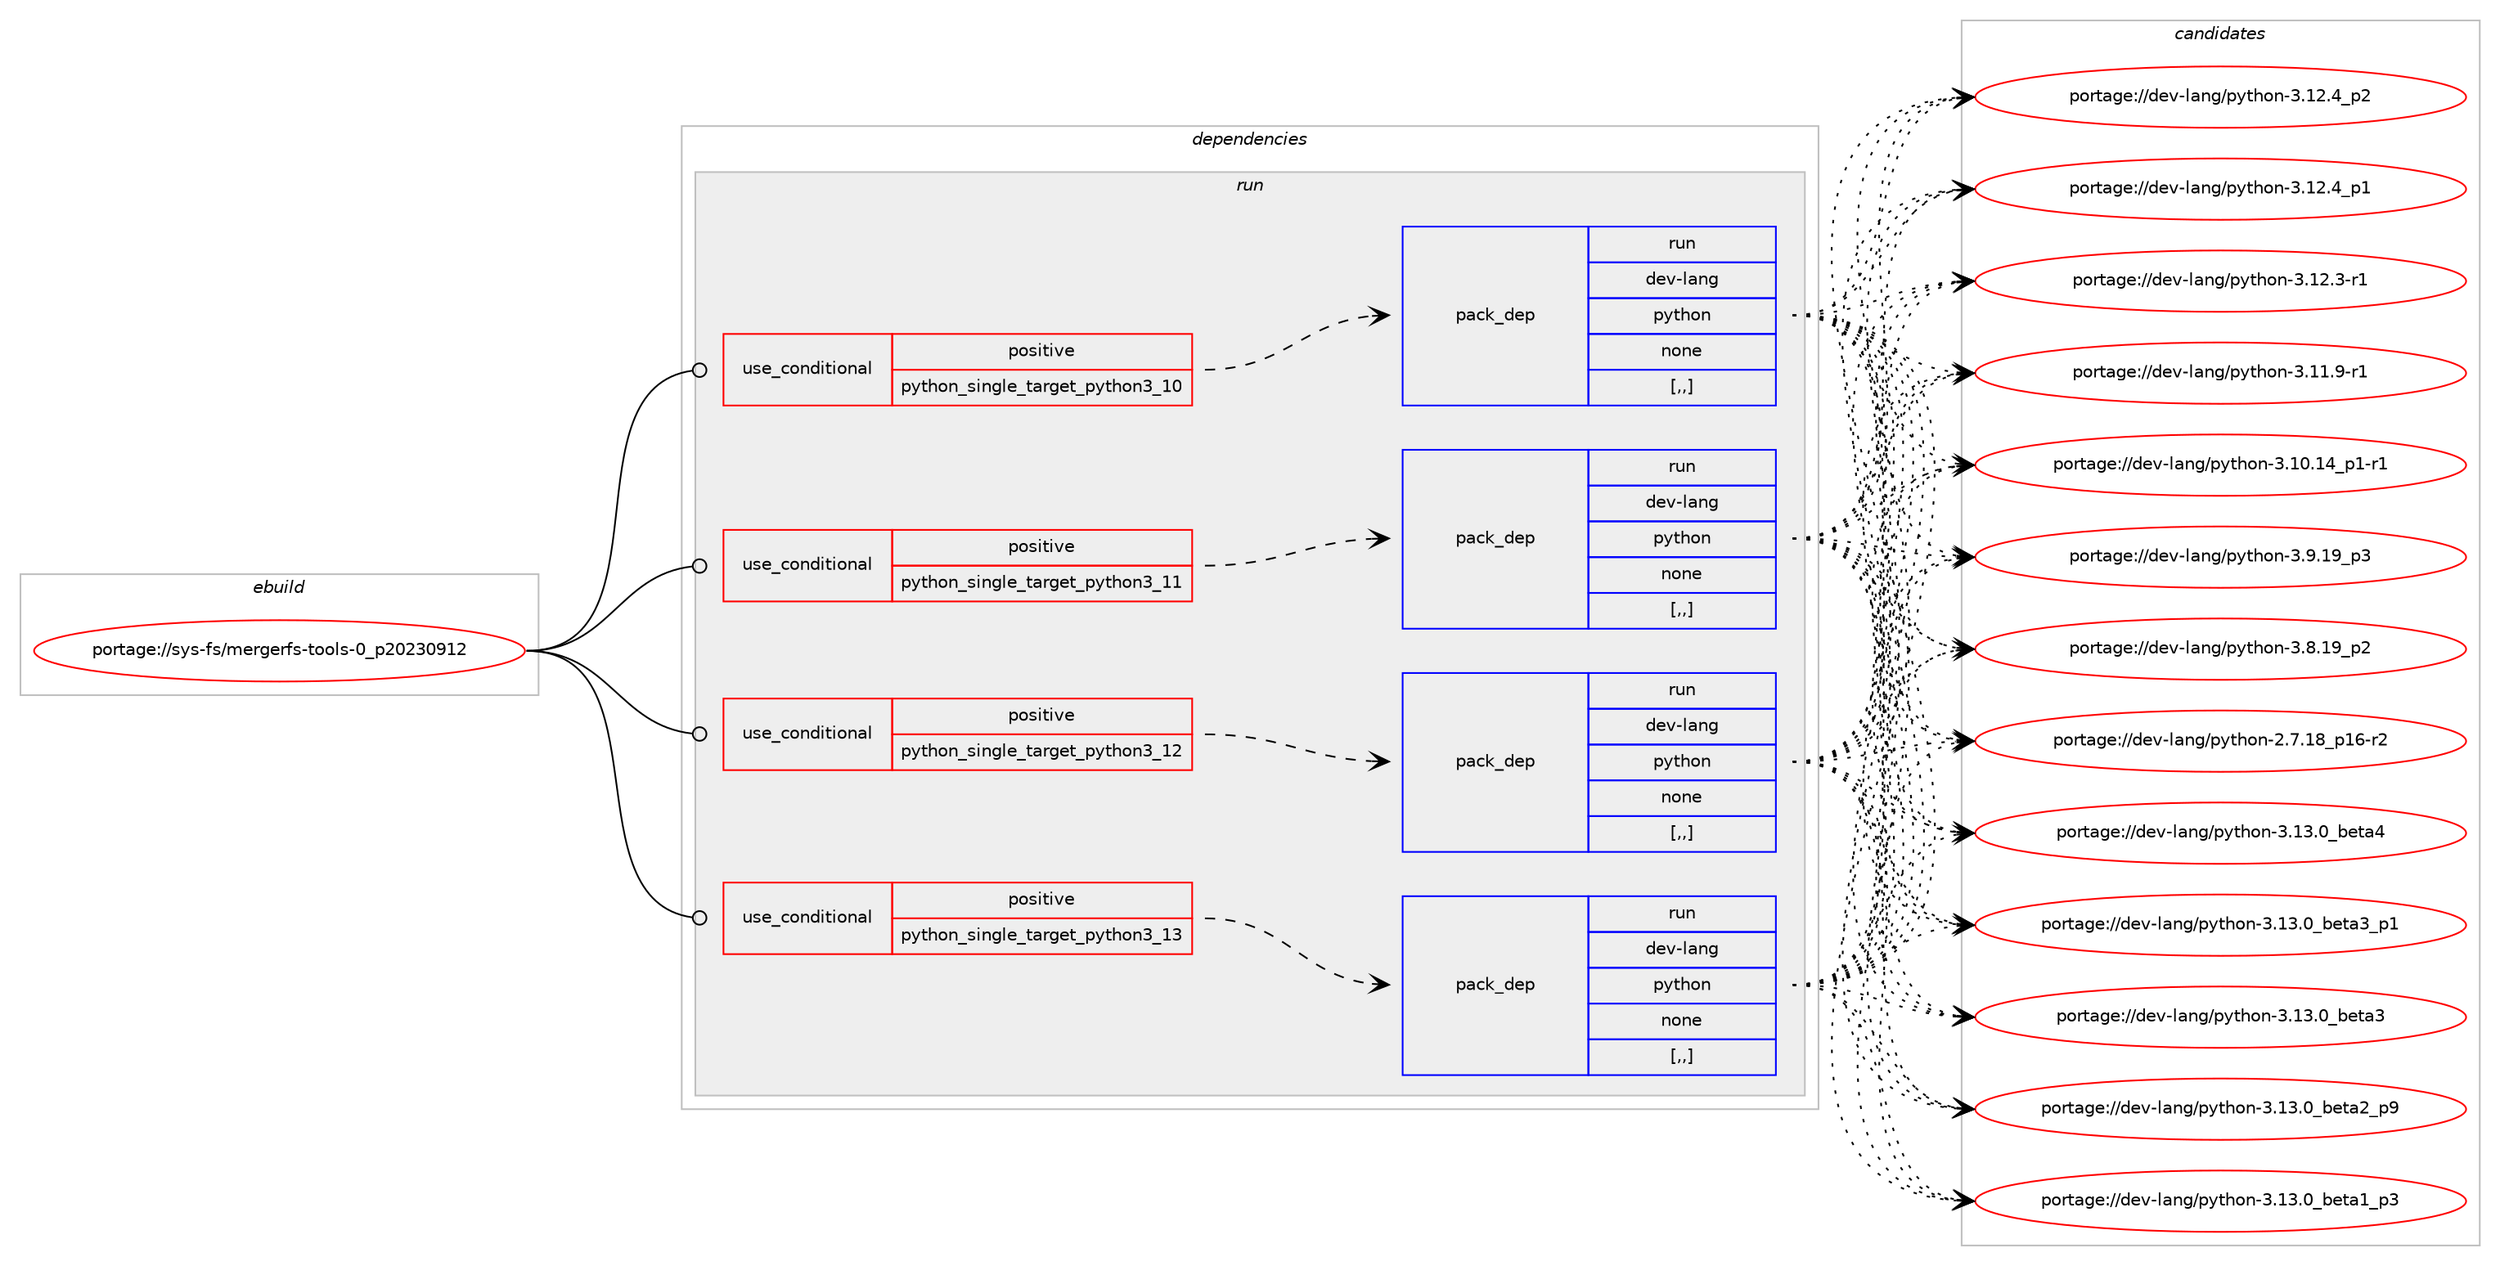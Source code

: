 digraph prolog {

# *************
# Graph options
# *************

newrank=true;
concentrate=true;
compound=true;
graph [rankdir=LR,fontname=Helvetica,fontsize=10,ranksep=1.5];#, ranksep=2.5, nodesep=0.2];
edge  [arrowhead=vee];
node  [fontname=Helvetica,fontsize=10];

# **********
# The ebuild
# **********

subgraph cluster_leftcol {
color=gray;
label=<<i>ebuild</i>>;
id [label="portage://sys-fs/mergerfs-tools-0_p20230912", color=red, width=4, href="../sys-fs/mergerfs-tools-0_p20230912.svg"];
}

# ****************
# The dependencies
# ****************

subgraph cluster_midcol {
color=gray;
label=<<i>dependencies</i>>;
subgraph cluster_compile {
fillcolor="#eeeeee";
style=filled;
label=<<i>compile</i>>;
}
subgraph cluster_compileandrun {
fillcolor="#eeeeee";
style=filled;
label=<<i>compile and run</i>>;
}
subgraph cluster_run {
fillcolor="#eeeeee";
style=filled;
label=<<i>run</i>>;
subgraph cond116313 {
dependency436671 [label=<<TABLE BORDER="0" CELLBORDER="1" CELLSPACING="0" CELLPADDING="4"><TR><TD ROWSPAN="3" CELLPADDING="10">use_conditional</TD></TR><TR><TD>positive</TD></TR><TR><TD>python_single_target_python3_10</TD></TR></TABLE>>, shape=none, color=red];
subgraph pack317389 {
dependency436672 [label=<<TABLE BORDER="0" CELLBORDER="1" CELLSPACING="0" CELLPADDING="4" WIDTH="220"><TR><TD ROWSPAN="6" CELLPADDING="30">pack_dep</TD></TR><TR><TD WIDTH="110">run</TD></TR><TR><TD>dev-lang</TD></TR><TR><TD>python</TD></TR><TR><TD>none</TD></TR><TR><TD>[,,]</TD></TR></TABLE>>, shape=none, color=blue];
}
dependency436671:e -> dependency436672:w [weight=20,style="dashed",arrowhead="vee"];
}
id:e -> dependency436671:w [weight=20,style="solid",arrowhead="odot"];
subgraph cond116314 {
dependency436673 [label=<<TABLE BORDER="0" CELLBORDER="1" CELLSPACING="0" CELLPADDING="4"><TR><TD ROWSPAN="3" CELLPADDING="10">use_conditional</TD></TR><TR><TD>positive</TD></TR><TR><TD>python_single_target_python3_11</TD></TR></TABLE>>, shape=none, color=red];
subgraph pack317390 {
dependency436674 [label=<<TABLE BORDER="0" CELLBORDER="1" CELLSPACING="0" CELLPADDING="4" WIDTH="220"><TR><TD ROWSPAN="6" CELLPADDING="30">pack_dep</TD></TR><TR><TD WIDTH="110">run</TD></TR><TR><TD>dev-lang</TD></TR><TR><TD>python</TD></TR><TR><TD>none</TD></TR><TR><TD>[,,]</TD></TR></TABLE>>, shape=none, color=blue];
}
dependency436673:e -> dependency436674:w [weight=20,style="dashed",arrowhead="vee"];
}
id:e -> dependency436673:w [weight=20,style="solid",arrowhead="odot"];
subgraph cond116315 {
dependency436675 [label=<<TABLE BORDER="0" CELLBORDER="1" CELLSPACING="0" CELLPADDING="4"><TR><TD ROWSPAN="3" CELLPADDING="10">use_conditional</TD></TR><TR><TD>positive</TD></TR><TR><TD>python_single_target_python3_12</TD></TR></TABLE>>, shape=none, color=red];
subgraph pack317391 {
dependency436676 [label=<<TABLE BORDER="0" CELLBORDER="1" CELLSPACING="0" CELLPADDING="4" WIDTH="220"><TR><TD ROWSPAN="6" CELLPADDING="30">pack_dep</TD></TR><TR><TD WIDTH="110">run</TD></TR><TR><TD>dev-lang</TD></TR><TR><TD>python</TD></TR><TR><TD>none</TD></TR><TR><TD>[,,]</TD></TR></TABLE>>, shape=none, color=blue];
}
dependency436675:e -> dependency436676:w [weight=20,style="dashed",arrowhead="vee"];
}
id:e -> dependency436675:w [weight=20,style="solid",arrowhead="odot"];
subgraph cond116316 {
dependency436677 [label=<<TABLE BORDER="0" CELLBORDER="1" CELLSPACING="0" CELLPADDING="4"><TR><TD ROWSPAN="3" CELLPADDING="10">use_conditional</TD></TR><TR><TD>positive</TD></TR><TR><TD>python_single_target_python3_13</TD></TR></TABLE>>, shape=none, color=red];
subgraph pack317392 {
dependency436678 [label=<<TABLE BORDER="0" CELLBORDER="1" CELLSPACING="0" CELLPADDING="4" WIDTH="220"><TR><TD ROWSPAN="6" CELLPADDING="30">pack_dep</TD></TR><TR><TD WIDTH="110">run</TD></TR><TR><TD>dev-lang</TD></TR><TR><TD>python</TD></TR><TR><TD>none</TD></TR><TR><TD>[,,]</TD></TR></TABLE>>, shape=none, color=blue];
}
dependency436677:e -> dependency436678:w [weight=20,style="dashed",arrowhead="vee"];
}
id:e -> dependency436677:w [weight=20,style="solid",arrowhead="odot"];
}
}

# **************
# The candidates
# **************

subgraph cluster_choices {
rank=same;
color=gray;
label=<<i>candidates</i>>;

subgraph choice317389 {
color=black;
nodesep=1;
choice1001011184510897110103471121211161041111104551464951464895981011169752 [label="portage://dev-lang/python-3.13.0_beta4", color=red, width=4,href="../dev-lang/python-3.13.0_beta4.svg"];
choice10010111845108971101034711212111610411111045514649514648959810111697519511249 [label="portage://dev-lang/python-3.13.0_beta3_p1", color=red, width=4,href="../dev-lang/python-3.13.0_beta3_p1.svg"];
choice1001011184510897110103471121211161041111104551464951464895981011169751 [label="portage://dev-lang/python-3.13.0_beta3", color=red, width=4,href="../dev-lang/python-3.13.0_beta3.svg"];
choice10010111845108971101034711212111610411111045514649514648959810111697509511257 [label="portage://dev-lang/python-3.13.0_beta2_p9", color=red, width=4,href="../dev-lang/python-3.13.0_beta2_p9.svg"];
choice10010111845108971101034711212111610411111045514649514648959810111697499511251 [label="portage://dev-lang/python-3.13.0_beta1_p3", color=red, width=4,href="../dev-lang/python-3.13.0_beta1_p3.svg"];
choice100101118451089711010347112121116104111110455146495046529511250 [label="portage://dev-lang/python-3.12.4_p2", color=red, width=4,href="../dev-lang/python-3.12.4_p2.svg"];
choice100101118451089711010347112121116104111110455146495046529511249 [label="portage://dev-lang/python-3.12.4_p1", color=red, width=4,href="../dev-lang/python-3.12.4_p1.svg"];
choice100101118451089711010347112121116104111110455146495046514511449 [label="portage://dev-lang/python-3.12.3-r1", color=red, width=4,href="../dev-lang/python-3.12.3-r1.svg"];
choice100101118451089711010347112121116104111110455146494946574511449 [label="portage://dev-lang/python-3.11.9-r1", color=red, width=4,href="../dev-lang/python-3.11.9-r1.svg"];
choice100101118451089711010347112121116104111110455146494846495295112494511449 [label="portage://dev-lang/python-3.10.14_p1-r1", color=red, width=4,href="../dev-lang/python-3.10.14_p1-r1.svg"];
choice100101118451089711010347112121116104111110455146574649579511251 [label="portage://dev-lang/python-3.9.19_p3", color=red, width=4,href="../dev-lang/python-3.9.19_p3.svg"];
choice100101118451089711010347112121116104111110455146564649579511250 [label="portage://dev-lang/python-3.8.19_p2", color=red, width=4,href="../dev-lang/python-3.8.19_p2.svg"];
choice100101118451089711010347112121116104111110455046554649569511249544511450 [label="portage://dev-lang/python-2.7.18_p16-r2", color=red, width=4,href="../dev-lang/python-2.7.18_p16-r2.svg"];
dependency436672:e -> choice1001011184510897110103471121211161041111104551464951464895981011169752:w [style=dotted,weight="100"];
dependency436672:e -> choice10010111845108971101034711212111610411111045514649514648959810111697519511249:w [style=dotted,weight="100"];
dependency436672:e -> choice1001011184510897110103471121211161041111104551464951464895981011169751:w [style=dotted,weight="100"];
dependency436672:e -> choice10010111845108971101034711212111610411111045514649514648959810111697509511257:w [style=dotted,weight="100"];
dependency436672:e -> choice10010111845108971101034711212111610411111045514649514648959810111697499511251:w [style=dotted,weight="100"];
dependency436672:e -> choice100101118451089711010347112121116104111110455146495046529511250:w [style=dotted,weight="100"];
dependency436672:e -> choice100101118451089711010347112121116104111110455146495046529511249:w [style=dotted,weight="100"];
dependency436672:e -> choice100101118451089711010347112121116104111110455146495046514511449:w [style=dotted,weight="100"];
dependency436672:e -> choice100101118451089711010347112121116104111110455146494946574511449:w [style=dotted,weight="100"];
dependency436672:e -> choice100101118451089711010347112121116104111110455146494846495295112494511449:w [style=dotted,weight="100"];
dependency436672:e -> choice100101118451089711010347112121116104111110455146574649579511251:w [style=dotted,weight="100"];
dependency436672:e -> choice100101118451089711010347112121116104111110455146564649579511250:w [style=dotted,weight="100"];
dependency436672:e -> choice100101118451089711010347112121116104111110455046554649569511249544511450:w [style=dotted,weight="100"];
}
subgraph choice317390 {
color=black;
nodesep=1;
choice1001011184510897110103471121211161041111104551464951464895981011169752 [label="portage://dev-lang/python-3.13.0_beta4", color=red, width=4,href="../dev-lang/python-3.13.0_beta4.svg"];
choice10010111845108971101034711212111610411111045514649514648959810111697519511249 [label="portage://dev-lang/python-3.13.0_beta3_p1", color=red, width=4,href="../dev-lang/python-3.13.0_beta3_p1.svg"];
choice1001011184510897110103471121211161041111104551464951464895981011169751 [label="portage://dev-lang/python-3.13.0_beta3", color=red, width=4,href="../dev-lang/python-3.13.0_beta3.svg"];
choice10010111845108971101034711212111610411111045514649514648959810111697509511257 [label="portage://dev-lang/python-3.13.0_beta2_p9", color=red, width=4,href="../dev-lang/python-3.13.0_beta2_p9.svg"];
choice10010111845108971101034711212111610411111045514649514648959810111697499511251 [label="portage://dev-lang/python-3.13.0_beta1_p3", color=red, width=4,href="../dev-lang/python-3.13.0_beta1_p3.svg"];
choice100101118451089711010347112121116104111110455146495046529511250 [label="portage://dev-lang/python-3.12.4_p2", color=red, width=4,href="../dev-lang/python-3.12.4_p2.svg"];
choice100101118451089711010347112121116104111110455146495046529511249 [label="portage://dev-lang/python-3.12.4_p1", color=red, width=4,href="../dev-lang/python-3.12.4_p1.svg"];
choice100101118451089711010347112121116104111110455146495046514511449 [label="portage://dev-lang/python-3.12.3-r1", color=red, width=4,href="../dev-lang/python-3.12.3-r1.svg"];
choice100101118451089711010347112121116104111110455146494946574511449 [label="portage://dev-lang/python-3.11.9-r1", color=red, width=4,href="../dev-lang/python-3.11.9-r1.svg"];
choice100101118451089711010347112121116104111110455146494846495295112494511449 [label="portage://dev-lang/python-3.10.14_p1-r1", color=red, width=4,href="../dev-lang/python-3.10.14_p1-r1.svg"];
choice100101118451089711010347112121116104111110455146574649579511251 [label="portage://dev-lang/python-3.9.19_p3", color=red, width=4,href="../dev-lang/python-3.9.19_p3.svg"];
choice100101118451089711010347112121116104111110455146564649579511250 [label="portage://dev-lang/python-3.8.19_p2", color=red, width=4,href="../dev-lang/python-3.8.19_p2.svg"];
choice100101118451089711010347112121116104111110455046554649569511249544511450 [label="portage://dev-lang/python-2.7.18_p16-r2", color=red, width=4,href="../dev-lang/python-2.7.18_p16-r2.svg"];
dependency436674:e -> choice1001011184510897110103471121211161041111104551464951464895981011169752:w [style=dotted,weight="100"];
dependency436674:e -> choice10010111845108971101034711212111610411111045514649514648959810111697519511249:w [style=dotted,weight="100"];
dependency436674:e -> choice1001011184510897110103471121211161041111104551464951464895981011169751:w [style=dotted,weight="100"];
dependency436674:e -> choice10010111845108971101034711212111610411111045514649514648959810111697509511257:w [style=dotted,weight="100"];
dependency436674:e -> choice10010111845108971101034711212111610411111045514649514648959810111697499511251:w [style=dotted,weight="100"];
dependency436674:e -> choice100101118451089711010347112121116104111110455146495046529511250:w [style=dotted,weight="100"];
dependency436674:e -> choice100101118451089711010347112121116104111110455146495046529511249:w [style=dotted,weight="100"];
dependency436674:e -> choice100101118451089711010347112121116104111110455146495046514511449:w [style=dotted,weight="100"];
dependency436674:e -> choice100101118451089711010347112121116104111110455146494946574511449:w [style=dotted,weight="100"];
dependency436674:e -> choice100101118451089711010347112121116104111110455146494846495295112494511449:w [style=dotted,weight="100"];
dependency436674:e -> choice100101118451089711010347112121116104111110455146574649579511251:w [style=dotted,weight="100"];
dependency436674:e -> choice100101118451089711010347112121116104111110455146564649579511250:w [style=dotted,weight="100"];
dependency436674:e -> choice100101118451089711010347112121116104111110455046554649569511249544511450:w [style=dotted,weight="100"];
}
subgraph choice317391 {
color=black;
nodesep=1;
choice1001011184510897110103471121211161041111104551464951464895981011169752 [label="portage://dev-lang/python-3.13.0_beta4", color=red, width=4,href="../dev-lang/python-3.13.0_beta4.svg"];
choice10010111845108971101034711212111610411111045514649514648959810111697519511249 [label="portage://dev-lang/python-3.13.0_beta3_p1", color=red, width=4,href="../dev-lang/python-3.13.0_beta3_p1.svg"];
choice1001011184510897110103471121211161041111104551464951464895981011169751 [label="portage://dev-lang/python-3.13.0_beta3", color=red, width=4,href="../dev-lang/python-3.13.0_beta3.svg"];
choice10010111845108971101034711212111610411111045514649514648959810111697509511257 [label="portage://dev-lang/python-3.13.0_beta2_p9", color=red, width=4,href="../dev-lang/python-3.13.0_beta2_p9.svg"];
choice10010111845108971101034711212111610411111045514649514648959810111697499511251 [label="portage://dev-lang/python-3.13.0_beta1_p3", color=red, width=4,href="../dev-lang/python-3.13.0_beta1_p3.svg"];
choice100101118451089711010347112121116104111110455146495046529511250 [label="portage://dev-lang/python-3.12.4_p2", color=red, width=4,href="../dev-lang/python-3.12.4_p2.svg"];
choice100101118451089711010347112121116104111110455146495046529511249 [label="portage://dev-lang/python-3.12.4_p1", color=red, width=4,href="../dev-lang/python-3.12.4_p1.svg"];
choice100101118451089711010347112121116104111110455146495046514511449 [label="portage://dev-lang/python-3.12.3-r1", color=red, width=4,href="../dev-lang/python-3.12.3-r1.svg"];
choice100101118451089711010347112121116104111110455146494946574511449 [label="portage://dev-lang/python-3.11.9-r1", color=red, width=4,href="../dev-lang/python-3.11.9-r1.svg"];
choice100101118451089711010347112121116104111110455146494846495295112494511449 [label="portage://dev-lang/python-3.10.14_p1-r1", color=red, width=4,href="../dev-lang/python-3.10.14_p1-r1.svg"];
choice100101118451089711010347112121116104111110455146574649579511251 [label="portage://dev-lang/python-3.9.19_p3", color=red, width=4,href="../dev-lang/python-3.9.19_p3.svg"];
choice100101118451089711010347112121116104111110455146564649579511250 [label="portage://dev-lang/python-3.8.19_p2", color=red, width=4,href="../dev-lang/python-3.8.19_p2.svg"];
choice100101118451089711010347112121116104111110455046554649569511249544511450 [label="portage://dev-lang/python-2.7.18_p16-r2", color=red, width=4,href="../dev-lang/python-2.7.18_p16-r2.svg"];
dependency436676:e -> choice1001011184510897110103471121211161041111104551464951464895981011169752:w [style=dotted,weight="100"];
dependency436676:e -> choice10010111845108971101034711212111610411111045514649514648959810111697519511249:w [style=dotted,weight="100"];
dependency436676:e -> choice1001011184510897110103471121211161041111104551464951464895981011169751:w [style=dotted,weight="100"];
dependency436676:e -> choice10010111845108971101034711212111610411111045514649514648959810111697509511257:w [style=dotted,weight="100"];
dependency436676:e -> choice10010111845108971101034711212111610411111045514649514648959810111697499511251:w [style=dotted,weight="100"];
dependency436676:e -> choice100101118451089711010347112121116104111110455146495046529511250:w [style=dotted,weight="100"];
dependency436676:e -> choice100101118451089711010347112121116104111110455146495046529511249:w [style=dotted,weight="100"];
dependency436676:e -> choice100101118451089711010347112121116104111110455146495046514511449:w [style=dotted,weight="100"];
dependency436676:e -> choice100101118451089711010347112121116104111110455146494946574511449:w [style=dotted,weight="100"];
dependency436676:e -> choice100101118451089711010347112121116104111110455146494846495295112494511449:w [style=dotted,weight="100"];
dependency436676:e -> choice100101118451089711010347112121116104111110455146574649579511251:w [style=dotted,weight="100"];
dependency436676:e -> choice100101118451089711010347112121116104111110455146564649579511250:w [style=dotted,weight="100"];
dependency436676:e -> choice100101118451089711010347112121116104111110455046554649569511249544511450:w [style=dotted,weight="100"];
}
subgraph choice317392 {
color=black;
nodesep=1;
choice1001011184510897110103471121211161041111104551464951464895981011169752 [label="portage://dev-lang/python-3.13.0_beta4", color=red, width=4,href="../dev-lang/python-3.13.0_beta4.svg"];
choice10010111845108971101034711212111610411111045514649514648959810111697519511249 [label="portage://dev-lang/python-3.13.0_beta3_p1", color=red, width=4,href="../dev-lang/python-3.13.0_beta3_p1.svg"];
choice1001011184510897110103471121211161041111104551464951464895981011169751 [label="portage://dev-lang/python-3.13.0_beta3", color=red, width=4,href="../dev-lang/python-3.13.0_beta3.svg"];
choice10010111845108971101034711212111610411111045514649514648959810111697509511257 [label="portage://dev-lang/python-3.13.0_beta2_p9", color=red, width=4,href="../dev-lang/python-3.13.0_beta2_p9.svg"];
choice10010111845108971101034711212111610411111045514649514648959810111697499511251 [label="portage://dev-lang/python-3.13.0_beta1_p3", color=red, width=4,href="../dev-lang/python-3.13.0_beta1_p3.svg"];
choice100101118451089711010347112121116104111110455146495046529511250 [label="portage://dev-lang/python-3.12.4_p2", color=red, width=4,href="../dev-lang/python-3.12.4_p2.svg"];
choice100101118451089711010347112121116104111110455146495046529511249 [label="portage://dev-lang/python-3.12.4_p1", color=red, width=4,href="../dev-lang/python-3.12.4_p1.svg"];
choice100101118451089711010347112121116104111110455146495046514511449 [label="portage://dev-lang/python-3.12.3-r1", color=red, width=4,href="../dev-lang/python-3.12.3-r1.svg"];
choice100101118451089711010347112121116104111110455146494946574511449 [label="portage://dev-lang/python-3.11.9-r1", color=red, width=4,href="../dev-lang/python-3.11.9-r1.svg"];
choice100101118451089711010347112121116104111110455146494846495295112494511449 [label="portage://dev-lang/python-3.10.14_p1-r1", color=red, width=4,href="../dev-lang/python-3.10.14_p1-r1.svg"];
choice100101118451089711010347112121116104111110455146574649579511251 [label="portage://dev-lang/python-3.9.19_p3", color=red, width=4,href="../dev-lang/python-3.9.19_p3.svg"];
choice100101118451089711010347112121116104111110455146564649579511250 [label="portage://dev-lang/python-3.8.19_p2", color=red, width=4,href="../dev-lang/python-3.8.19_p2.svg"];
choice100101118451089711010347112121116104111110455046554649569511249544511450 [label="portage://dev-lang/python-2.7.18_p16-r2", color=red, width=4,href="../dev-lang/python-2.7.18_p16-r2.svg"];
dependency436678:e -> choice1001011184510897110103471121211161041111104551464951464895981011169752:w [style=dotted,weight="100"];
dependency436678:e -> choice10010111845108971101034711212111610411111045514649514648959810111697519511249:w [style=dotted,weight="100"];
dependency436678:e -> choice1001011184510897110103471121211161041111104551464951464895981011169751:w [style=dotted,weight="100"];
dependency436678:e -> choice10010111845108971101034711212111610411111045514649514648959810111697509511257:w [style=dotted,weight="100"];
dependency436678:e -> choice10010111845108971101034711212111610411111045514649514648959810111697499511251:w [style=dotted,weight="100"];
dependency436678:e -> choice100101118451089711010347112121116104111110455146495046529511250:w [style=dotted,weight="100"];
dependency436678:e -> choice100101118451089711010347112121116104111110455146495046529511249:w [style=dotted,weight="100"];
dependency436678:e -> choice100101118451089711010347112121116104111110455146495046514511449:w [style=dotted,weight="100"];
dependency436678:e -> choice100101118451089711010347112121116104111110455146494946574511449:w [style=dotted,weight="100"];
dependency436678:e -> choice100101118451089711010347112121116104111110455146494846495295112494511449:w [style=dotted,weight="100"];
dependency436678:e -> choice100101118451089711010347112121116104111110455146574649579511251:w [style=dotted,weight="100"];
dependency436678:e -> choice100101118451089711010347112121116104111110455146564649579511250:w [style=dotted,weight="100"];
dependency436678:e -> choice100101118451089711010347112121116104111110455046554649569511249544511450:w [style=dotted,weight="100"];
}
}

}

